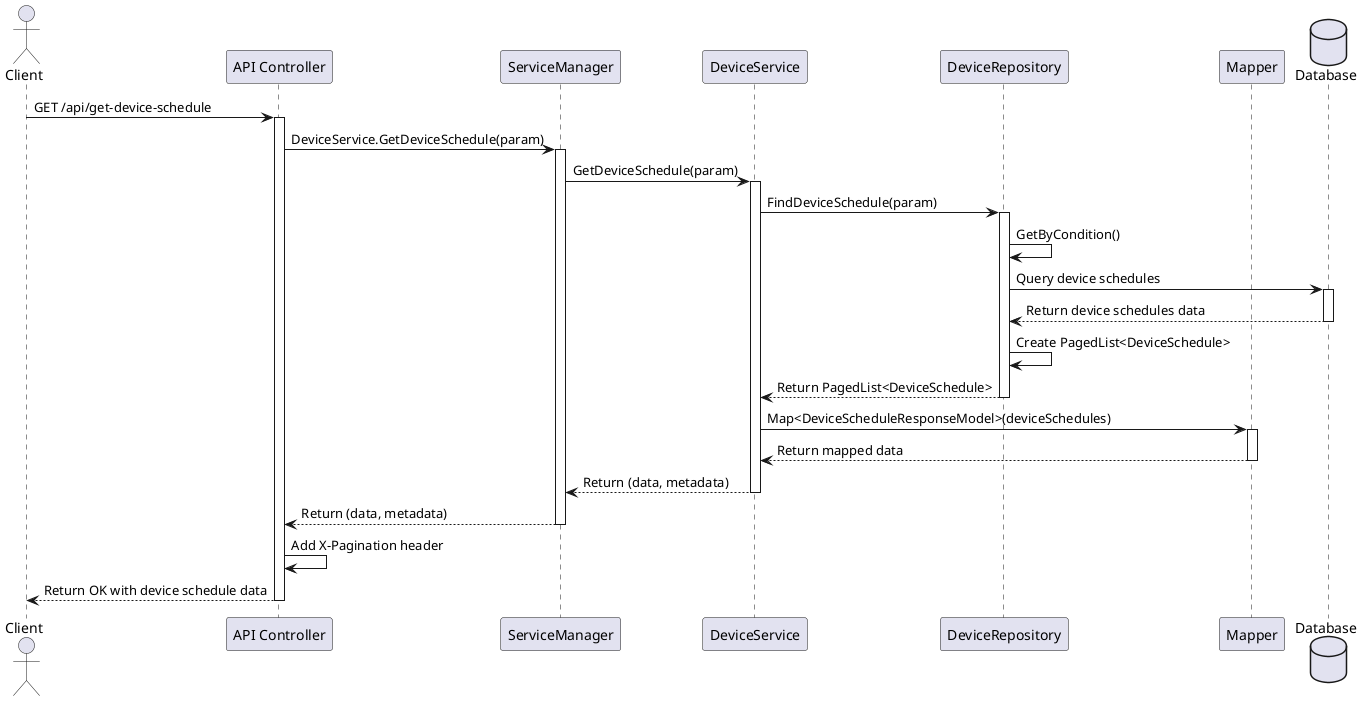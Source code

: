 @startuml
actor Client
participant "API Controller" as Controller
participant "ServiceManager" as ServiceManager
participant "DeviceService" as DeviceService
participant "DeviceRepository" as DeviceRepository
participant "Mapper" as Mapper
database "Database" as DB

Client -> Controller : GET /api/get-device-schedule
activate Controller

Controller -> ServiceManager : DeviceService.GetDeviceSchedule(param)
activate ServiceManager

ServiceManager -> DeviceService : GetDeviceSchedule(param)
activate DeviceService

DeviceService -> DeviceRepository : FindDeviceSchedule(param)
activate DeviceRepository

DeviceRepository -> DeviceRepository : GetByCondition()
DeviceRepository -> DB : Query device schedules
activate DB
DB --> DeviceRepository : Return device schedules data
deactivate DB

DeviceRepository -> DeviceRepository : Create PagedList<DeviceSchedule>
DeviceRepository --> DeviceService : Return PagedList<DeviceSchedule>
deactivate DeviceRepository

DeviceService -> Mapper : Map<DeviceScheduleResponseModel>(deviceSchedules)
activate Mapper
Mapper --> DeviceService : Return mapped data
deactivate Mapper

DeviceService --> ServiceManager : Return (data, metadata)
deactivate DeviceService

ServiceManager --> Controller : Return (data, metadata)
deactivate ServiceManager

Controller -> Controller : Add X-Pagination header
Controller --> Client : Return OK with device schedule data
deactivate Controller
@enduml
